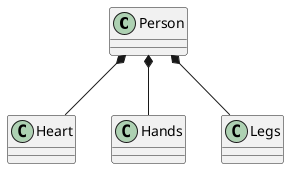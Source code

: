 @startuml
class Person
class Heart
class Hands
class Legs

Person *-- Heart
Person *-- Hands
Person *-- Legs
@enduml
